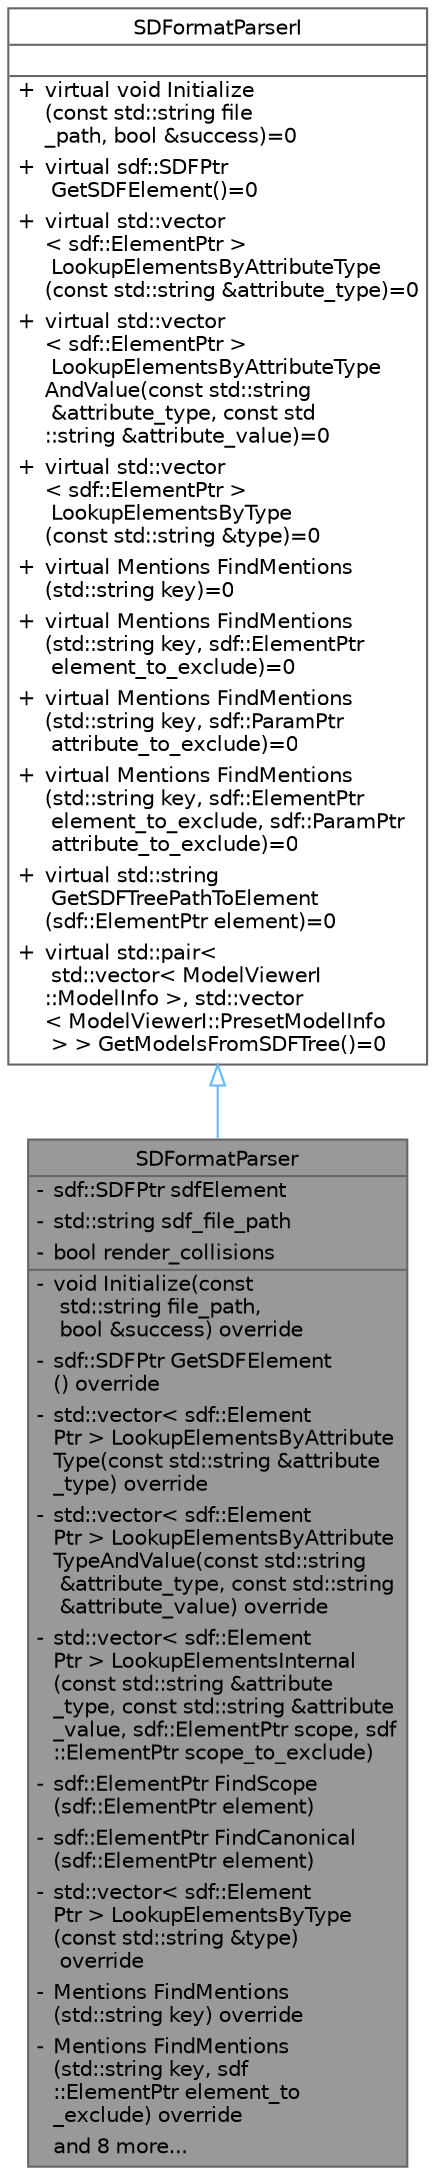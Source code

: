 digraph "SDFormatParser"
{
 // LATEX_PDF_SIZE
  bgcolor="transparent";
  edge [fontname=Helvetica,fontsize=10,labelfontname=Helvetica,labelfontsize=10];
  node [fontname=Helvetica,fontsize=10,shape=box,height=0.2,width=0.4];
  Node1 [id="Node000001",shape=plain,label=<<TABLE CELLBORDER="0" BORDER="1"><TR><TD COLSPAN="2" CELLPADDING="1" CELLSPACING="0">SDFormatParser</TD></TR>
<HR/>
<TR><TD VALIGN="top" CELLPADDING="1" CELLSPACING="0">-</TD><TD VALIGN="top" ALIGN="LEFT" CELLPADDING="1" CELLSPACING="0">sdf::SDFPtr sdfElement<BR ALIGN="LEFT"/></TD></TR>
<TR><TD VALIGN="top" CELLPADDING="1" CELLSPACING="0">-</TD><TD VALIGN="top" ALIGN="LEFT" CELLPADDING="1" CELLSPACING="0">std::string sdf_file_path<BR ALIGN="LEFT"/></TD></TR>
<TR><TD VALIGN="top" CELLPADDING="1" CELLSPACING="0">-</TD><TD VALIGN="top" ALIGN="LEFT" CELLPADDING="1" CELLSPACING="0">bool render_collisions<BR ALIGN="LEFT"/></TD></TR>
<HR/>
<TR><TD VALIGN="top" CELLPADDING="1" CELLSPACING="0">-</TD><TD VALIGN="top" ALIGN="LEFT" CELLPADDING="1" CELLSPACING="0">void Initialize(const<BR ALIGN="LEFT"/> std::string file_path,<BR ALIGN="LEFT"/> bool &amp;success) override<BR ALIGN="LEFT"/></TD></TR>
<TR><TD VALIGN="top" CELLPADDING="1" CELLSPACING="0">-</TD><TD VALIGN="top" ALIGN="LEFT" CELLPADDING="1" CELLSPACING="0">sdf::SDFPtr GetSDFElement<BR ALIGN="LEFT"/>() override<BR ALIGN="LEFT"/></TD></TR>
<TR><TD VALIGN="top" CELLPADDING="1" CELLSPACING="0">-</TD><TD VALIGN="top" ALIGN="LEFT" CELLPADDING="1" CELLSPACING="0">std::vector&lt; sdf::Element<BR ALIGN="LEFT"/>Ptr &gt; LookupElementsByAttribute<BR ALIGN="LEFT"/>Type(const std::string &amp;attribute<BR ALIGN="LEFT"/>_type) override<BR ALIGN="LEFT"/></TD></TR>
<TR><TD VALIGN="top" CELLPADDING="1" CELLSPACING="0">-</TD><TD VALIGN="top" ALIGN="LEFT" CELLPADDING="1" CELLSPACING="0">std::vector&lt; sdf::Element<BR ALIGN="LEFT"/>Ptr &gt; LookupElementsByAttribute<BR ALIGN="LEFT"/>TypeAndValue(const std::string<BR ALIGN="LEFT"/> &amp;attribute_type, const std::string<BR ALIGN="LEFT"/> &amp;attribute_value) override<BR ALIGN="LEFT"/></TD></TR>
<TR><TD VALIGN="top" CELLPADDING="1" CELLSPACING="0">-</TD><TD VALIGN="top" ALIGN="LEFT" CELLPADDING="1" CELLSPACING="0">std::vector&lt; sdf::Element<BR ALIGN="LEFT"/>Ptr &gt; LookupElementsInternal<BR ALIGN="LEFT"/>(const std::string &amp;attribute<BR ALIGN="LEFT"/>_type, const std::string &amp;attribute<BR ALIGN="LEFT"/>_value, sdf::ElementPtr scope, sdf<BR ALIGN="LEFT"/>::ElementPtr scope_to_exclude)<BR ALIGN="LEFT"/></TD></TR>
<TR><TD VALIGN="top" CELLPADDING="1" CELLSPACING="0">-</TD><TD VALIGN="top" ALIGN="LEFT" CELLPADDING="1" CELLSPACING="0">sdf::ElementPtr FindScope<BR ALIGN="LEFT"/>(sdf::ElementPtr element)<BR ALIGN="LEFT"/></TD></TR>
<TR><TD VALIGN="top" CELLPADDING="1" CELLSPACING="0">-</TD><TD VALIGN="top" ALIGN="LEFT" CELLPADDING="1" CELLSPACING="0">sdf::ElementPtr FindCanonical<BR ALIGN="LEFT"/>(sdf::ElementPtr element)<BR ALIGN="LEFT"/></TD></TR>
<TR><TD VALIGN="top" CELLPADDING="1" CELLSPACING="0">-</TD><TD VALIGN="top" ALIGN="LEFT" CELLPADDING="1" CELLSPACING="0">std::vector&lt; sdf::Element<BR ALIGN="LEFT"/>Ptr &gt; LookupElementsByType<BR ALIGN="LEFT"/>(const std::string &amp;type)<BR ALIGN="LEFT"/> override<BR ALIGN="LEFT"/></TD></TR>
<TR><TD VALIGN="top" CELLPADDING="1" CELLSPACING="0">-</TD><TD VALIGN="top" ALIGN="LEFT" CELLPADDING="1" CELLSPACING="0">Mentions FindMentions<BR ALIGN="LEFT"/>(std::string key) override<BR ALIGN="LEFT"/></TD></TR>
<TR><TD VALIGN="top" CELLPADDING="1" CELLSPACING="0">-</TD><TD VALIGN="top" ALIGN="LEFT" CELLPADDING="1" CELLSPACING="0">Mentions FindMentions<BR ALIGN="LEFT"/>(std::string key, sdf<BR ALIGN="LEFT"/>::ElementPtr element_to<BR ALIGN="LEFT"/>_exclude) override<BR ALIGN="LEFT"/></TD></TR>
<TR><TD VALIGN="top" CELLPADDING="1" CELLSPACING="0"></TD><TD VALIGN="top" ALIGN="LEFT" CELLPADDING="1" CELLSPACING="0">and 8 more...</TD></TR>
</TABLE>>
,height=0.2,width=0.4,color="gray40", fillcolor="grey60", style="filled", fontcolor="black",tooltip="Implementation of SDFormatParserI."];
  Node2 -> Node1 [id="edge1_Node000001_Node000002",dir="back",color="steelblue1",style="solid",tooltip=" ",arrowtail="onormal"];
  Node2 [id="Node000002",shape=plain,label=<<TABLE CELLBORDER="0" BORDER="1"><TR><TD COLSPAN="2" CELLPADDING="1" CELLSPACING="0">SDFormatParserI</TD></TR>
<HR/>
<TR><TD COLSPAN="2" CELLPADDING="1" CELLSPACING="0">&nbsp;</TD></TR>
<HR/>
<TR><TD VALIGN="top" CELLPADDING="1" CELLSPACING="0">+</TD><TD VALIGN="top" ALIGN="LEFT" CELLPADDING="1" CELLSPACING="0">virtual void Initialize<BR ALIGN="LEFT"/>(const std::string file<BR ALIGN="LEFT"/>_path, bool &amp;success)=0<BR ALIGN="LEFT"/></TD></TR>
<TR><TD VALIGN="top" CELLPADDING="1" CELLSPACING="0">+</TD><TD VALIGN="top" ALIGN="LEFT" CELLPADDING="1" CELLSPACING="0">virtual sdf::SDFPtr<BR ALIGN="LEFT"/> GetSDFElement()=0<BR ALIGN="LEFT"/></TD></TR>
<TR><TD VALIGN="top" CELLPADDING="1" CELLSPACING="0">+</TD><TD VALIGN="top" ALIGN="LEFT" CELLPADDING="1" CELLSPACING="0">virtual std::vector<BR ALIGN="LEFT"/>&lt; sdf::ElementPtr &gt;<BR ALIGN="LEFT"/> LookupElementsByAttributeType<BR ALIGN="LEFT"/>(const std::string &amp;attribute_type)=0<BR ALIGN="LEFT"/></TD></TR>
<TR><TD VALIGN="top" CELLPADDING="1" CELLSPACING="0">+</TD><TD VALIGN="top" ALIGN="LEFT" CELLPADDING="1" CELLSPACING="0">virtual std::vector<BR ALIGN="LEFT"/>&lt; sdf::ElementPtr &gt;<BR ALIGN="LEFT"/> LookupElementsByAttributeType<BR ALIGN="LEFT"/>AndValue(const std::string<BR ALIGN="LEFT"/> &amp;attribute_type, const std<BR ALIGN="LEFT"/>::string &amp;attribute_value)=0<BR ALIGN="LEFT"/></TD></TR>
<TR><TD VALIGN="top" CELLPADDING="1" CELLSPACING="0">+</TD><TD VALIGN="top" ALIGN="LEFT" CELLPADDING="1" CELLSPACING="0">virtual std::vector<BR ALIGN="LEFT"/>&lt; sdf::ElementPtr &gt;<BR ALIGN="LEFT"/> LookupElementsByType<BR ALIGN="LEFT"/>(const std::string &amp;type)=0<BR ALIGN="LEFT"/></TD></TR>
<TR><TD VALIGN="top" CELLPADDING="1" CELLSPACING="0">+</TD><TD VALIGN="top" ALIGN="LEFT" CELLPADDING="1" CELLSPACING="0">virtual Mentions FindMentions<BR ALIGN="LEFT"/>(std::string key)=0<BR ALIGN="LEFT"/></TD></TR>
<TR><TD VALIGN="top" CELLPADDING="1" CELLSPACING="0">+</TD><TD VALIGN="top" ALIGN="LEFT" CELLPADDING="1" CELLSPACING="0">virtual Mentions FindMentions<BR ALIGN="LEFT"/>(std::string key, sdf::ElementPtr<BR ALIGN="LEFT"/> element_to_exclude)=0<BR ALIGN="LEFT"/></TD></TR>
<TR><TD VALIGN="top" CELLPADDING="1" CELLSPACING="0">+</TD><TD VALIGN="top" ALIGN="LEFT" CELLPADDING="1" CELLSPACING="0">virtual Mentions FindMentions<BR ALIGN="LEFT"/>(std::string key, sdf::ParamPtr<BR ALIGN="LEFT"/> attribute_to_exclude)=0<BR ALIGN="LEFT"/></TD></TR>
<TR><TD VALIGN="top" CELLPADDING="1" CELLSPACING="0">+</TD><TD VALIGN="top" ALIGN="LEFT" CELLPADDING="1" CELLSPACING="0">virtual Mentions FindMentions<BR ALIGN="LEFT"/>(std::string key, sdf::ElementPtr<BR ALIGN="LEFT"/> element_to_exclude, sdf::ParamPtr<BR ALIGN="LEFT"/> attribute_to_exclude)=0<BR ALIGN="LEFT"/></TD></TR>
<TR><TD VALIGN="top" CELLPADDING="1" CELLSPACING="0">+</TD><TD VALIGN="top" ALIGN="LEFT" CELLPADDING="1" CELLSPACING="0">virtual std::string<BR ALIGN="LEFT"/> GetSDFTreePathToElement<BR ALIGN="LEFT"/>(sdf::ElementPtr element)=0<BR ALIGN="LEFT"/></TD></TR>
<TR><TD VALIGN="top" CELLPADDING="1" CELLSPACING="0">+</TD><TD VALIGN="top" ALIGN="LEFT" CELLPADDING="1" CELLSPACING="0">virtual std::pair&lt;<BR ALIGN="LEFT"/> std::vector&lt; ModelViewerI<BR ALIGN="LEFT"/>::ModelInfo &gt;, std::vector<BR ALIGN="LEFT"/>&lt; ModelViewerI::PresetModelInfo<BR ALIGN="LEFT"/> &gt; &gt; GetModelsFromSDFTree()=0<BR ALIGN="LEFT"/></TD></TR>
</TABLE>>
,height=0.2,width=0.4,color="gray40", fillcolor="white", style="filled",URL="$classSDFormatParserI.html",tooltip="Interface for the SDFormat Editor's Parser."];
}
